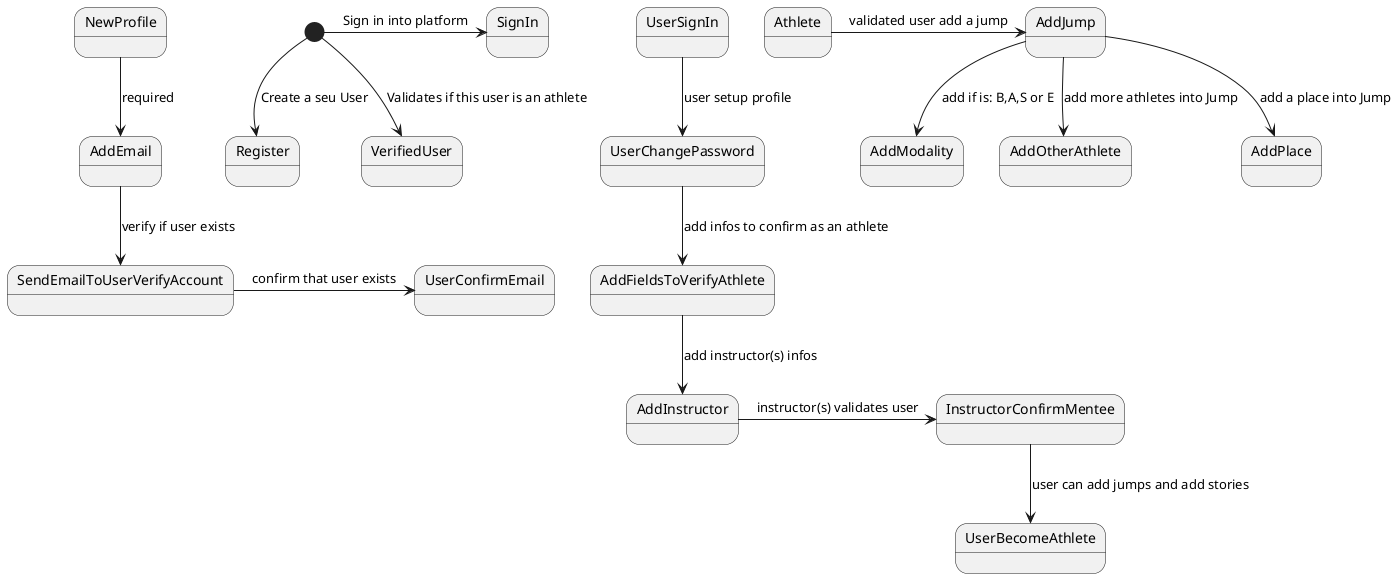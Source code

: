 @startuml Register new user

[*] --> Register: Create a seu User
NewProfile --> AddEmail : required
AddEmail --> SendEmailToUserVerifyAccount : verify if user exists
SendEmailToUserVerifyAccount -> UserConfirmEmail : confirm that user exists

[*] -> SignIn: Sign in into platform
UserSignIn --> UserChangePassword : user setup profile
UserChangePassword --> AddFieldsToVerifyAthlete : add infos to confirm as an athlete
AddFieldsToVerifyAthlete --> AddInstructor : add instructor(s) infos
AddInstructor -> InstructorConfirmMentee : instructor(s) validates user
InstructorConfirmMentee --> UserBecomeAthlete : user can add jumps and add stories

[*] --> VerifiedUser: Validates if this user is an athlete
Athlete -> AddJump : validated user add a jump
AddJump --> AddModality : add if is: B,A,S or E
AddJump --> AddOtherAthlete : add more athletes into Jump
AddJump --> AddPlace : add a place into Jump

@enduml
